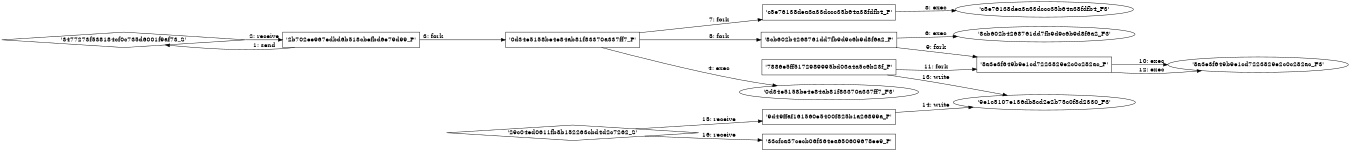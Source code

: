 digraph "D:\Learning\Paper\apt\基于CTI的攻击预警\Dataset\攻击图\ASGfromALLCTI\Secure unmanaged devices with Microsoft Defender for Endpoint now.dot" {
rankdir="LR"
size="9"
fixedsize="false"
splines="true"
nodesep=0.3
ranksep=0
fontsize=10
overlap="scalexy"
engine= "neato"
	"'3477273f538184cf0c735d6001f9af73_S'" [node_type=Socket shape=diamond]
	"'2b702ee967edbd6b518cbefbd6e79d99_P'" [node_type=Process shape=box]
	"'2b702ee967edbd6b518cbefbd6e79d99_P'" -> "'3477273f538184cf0c735d6001f9af73_S'" [label="1: send"]
	"'3477273f538184cf0c735d6001f9af73_S'" -> "'2b702ee967edbd6b518cbefbd6e79d99_P'" [label="2: receive"]
	"'2b702ee967edbd6b518cbefbd6e79d99_P'" [node_type=Process shape=box]
	"'0d34e5158be4e84ab81f83370a337ff7_P'" [node_type=Process shape=box]
	"'2b702ee967edbd6b518cbefbd6e79d99_P'" -> "'0d34e5158be4e84ab81f83370a337ff7_P'" [label="3: fork"]
	"'0d34e5158be4e84ab81f83370a337ff7_P'" [node_type=Process shape=box]
	"'0d34e5158be4e84ab81f83370a337ff7_F3'" [node_type=File shape=ellipse]
	"'0d34e5158be4e84ab81f83370a337ff7_P'" -> "'0d34e5158be4e84ab81f83370a337ff7_F3'" [label="4: exec"]
	"'0d34e5158be4e84ab81f83370a337ff7_P'" [node_type=Process shape=box]
	"'8cb602b4268761dd7fb9d9c6b9d8f6a2_P'" [node_type=Process shape=box]
	"'0d34e5158be4e84ab81f83370a337ff7_P'" -> "'8cb602b4268761dd7fb9d9c6b9d8f6a2_P'" [label="5: fork"]
	"'8cb602b4268761dd7fb9d9c6b9d8f6a2_P'" [node_type=Process shape=box]
	"'8cb602b4268761dd7fb9d9c6b9d8f6a2_F3'" [node_type=File shape=ellipse]
	"'8cb602b4268761dd7fb9d9c6b9d8f6a2_P'" -> "'8cb602b4268761dd7fb9d9c6b9d8f6a2_F3'" [label="6: exec"]
	"'0d34e5158be4e84ab81f83370a337ff7_P'" [node_type=Process shape=box]
	"'c5e76138dea3a33dccc35b64a38fdfb4_P'" [node_type=Process shape=box]
	"'0d34e5158be4e84ab81f83370a337ff7_P'" -> "'c5e76138dea3a33dccc35b64a38fdfb4_P'" [label="7: fork"]
	"'c5e76138dea3a33dccc35b64a38fdfb4_P'" [node_type=Process shape=box]
	"'c5e76138dea3a33dccc35b64a38fdfb4_F3'" [node_type=File shape=ellipse]
	"'c5e76138dea3a33dccc35b64a38fdfb4_P'" -> "'c5e76138dea3a33dccc35b64a38fdfb4_F3'" [label="8: exec"]
	"'8cb602b4268761dd7fb9d9c6b9d8f6a2_P'" [node_type=Process shape=box]
	"'8a3e3f649b9e1cd7223829e2c0c282ac_P'" [node_type=Process shape=box]
	"'8cb602b4268761dd7fb9d9c6b9d8f6a2_P'" -> "'8a3e3f649b9e1cd7223829e2c0c282ac_P'" [label="9: fork"]
	"'8a3e3f649b9e1cd7223829e2c0c282ac_P'" [node_type=Process shape=box]
	"'8a3e3f649b9e1cd7223829e2c0c282ac_F3'" [node_type=File shape=ellipse]
	"'8a3e3f649b9e1cd7223829e2c0c282ac_P'" -> "'8a3e3f649b9e1cd7223829e2c0c282ac_F3'" [label="10: exec"]
	"'7886e5ff5172989995bd03a4a5c6b23f_P'" [node_type=Process shape=box]
	"'8a3e3f649b9e1cd7223829e2c0c282ac_P'" [node_type=Process shape=box]
	"'7886e5ff5172989995bd03a4a5c6b23f_P'" -> "'8a3e3f649b9e1cd7223829e2c0c282ac_P'" [label="11: fork"]
	"'8a3e3f649b9e1cd7223829e2c0c282ac_P'" [node_type=Process shape=box]
	"'8a3e3f649b9e1cd7223829e2c0c282ac_F3'" [node_type=File shape=ellipse]
	"'8a3e3f649b9e1cd7223829e2c0c282ac_P'" -> "'8a3e3f649b9e1cd7223829e2c0c282ac_F3'" [label="12: exec"]
	"'9e1c5107e136db8cd2e2b75c0f8d2330_F3'" [node_type=file shape=ellipse]
	"'7886e5ff5172989995bd03a4a5c6b23f_P'" [node_type=Process shape=box]
	"'7886e5ff5172989995bd03a4a5c6b23f_P'" -> "'9e1c5107e136db8cd2e2b75c0f8d2330_F3'" [label="13: write"]
	"'9e1c5107e136db8cd2e2b75c0f8d2330_F3'" [node_type=file shape=ellipse]
	"'9d49ffaf161560e5400f825b1a26899a_P'" [node_type=Process shape=box]
	"'9d49ffaf161560e5400f825b1a26899a_P'" -> "'9e1c5107e136db8cd2e2b75c0f8d2330_F3'" [label="14: write"]
	"'9d49ffaf161560e5400f825b1a26899a_P'" [node_type=Process shape=box]
	"'29c04ed0611fb8b152263cbd4d2c7262_S'" [node_type=Socket shape=diamond]
	"'29c04ed0611fb8b152263cbd4d2c7262_S'" -> "'9d49ffaf161560e5400f825b1a26899a_P'" [label="15: receive"]
	"'33cfca37cecb06f364ea650609678ee9_P'" [node_type=Process shape=box]
	"'29c04ed0611fb8b152263cbd4d2c7262_S'" [node_type=Socket shape=diamond]
	"'29c04ed0611fb8b152263cbd4d2c7262_S'" -> "'33cfca37cecb06f364ea650609678ee9_P'" [label="16: receive"]
}
